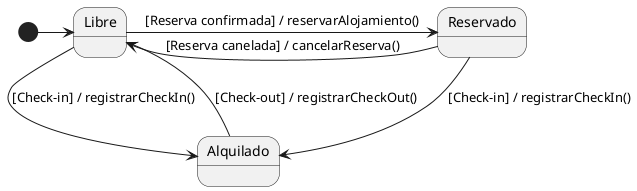 @startuml Diagrama_Estado_Alohamiento_EasyHome

[*] -> Libre
Libre -> Reservado : [Reserva confirmada] / reservarAlojamiento()
Libre -> Alquilado : [Check-in] / registrarCheckIn()
Reservado -> Alquilado : [Check-in] / registrarCheckIn()
Reservado -> Libre : [Reserva canelada] / cancelarReserva()
Alquilado --> Libre : [Check-out] / registrarCheckOut()

/'
    * Es necesario que tenga fin ?
    * Deberiamos incluir el pago como un estado ?
'/
@enduml 